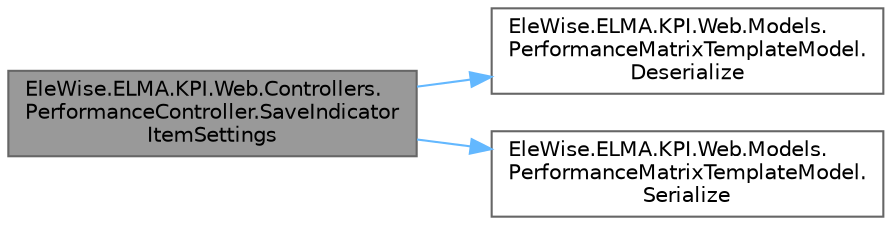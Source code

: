digraph "EleWise.ELMA.KPI.Web.Controllers.PerformanceController.SaveIndicatorItemSettings"
{
 // LATEX_PDF_SIZE
  bgcolor="transparent";
  edge [fontname=Helvetica,fontsize=10,labelfontname=Helvetica,labelfontsize=10];
  node [fontname=Helvetica,fontsize=10,shape=box,height=0.2,width=0.4];
  rankdir="LR";
  Node1 [id="Node000001",label="EleWise.ELMA.KPI.Web.Controllers.\lPerformanceController.SaveIndicator\lItemSettings",height=0.2,width=0.4,color="gray40", fillcolor="grey60", style="filled", fontcolor="black",tooltip="Сохранить настройки элемента шаблона матрицы эффективности"];
  Node1 -> Node2 [id="edge1_Node000001_Node000002",color="steelblue1",style="solid",tooltip=" "];
  Node2 [id="Node000002",label="EleWise.ELMA.KPI.Web.Models.\lPerformanceMatrixTemplateModel.\lDeserialize",height=0.2,width=0.4,color="grey40", fillcolor="white", style="filled",URL="$class_ele_wise_1_1_e_l_m_a_1_1_k_p_i_1_1_web_1_1_models_1_1_performance_matrix_template_model.html#a82bafaae8ceda3bb519c830a9845dcf6",tooltip=" "];
  Node1 -> Node3 [id="edge2_Node000001_Node000003",color="steelblue1",style="solid",tooltip=" "];
  Node3 [id="Node000003",label="EleWise.ELMA.KPI.Web.Models.\lPerformanceMatrixTemplateModel.\lSerialize",height=0.2,width=0.4,color="grey40", fillcolor="white", style="filled",URL="$class_ele_wise_1_1_e_l_m_a_1_1_k_p_i_1_1_web_1_1_models_1_1_performance_matrix_template_model.html#a00ff51d78785afda7305fc62718949bc",tooltip=" "];
}
